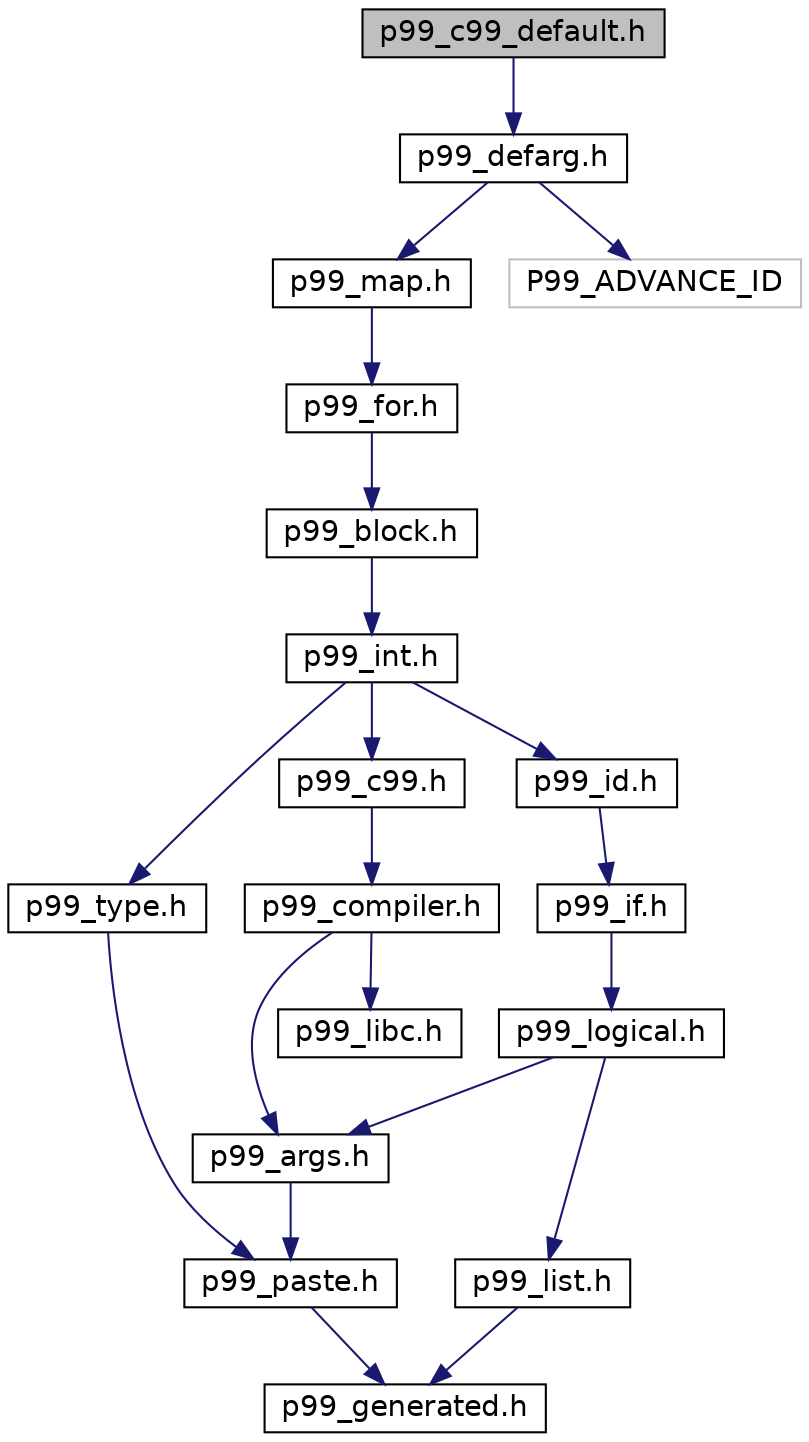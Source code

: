 digraph "p99_c99_default.h"
{
 // LATEX_PDF_SIZE
  edge [fontname="Helvetica",fontsize="14",labelfontname="Helvetica",labelfontsize="14"];
  node [fontname="Helvetica",fontsize="14",shape=record];
  Node1 [label="p99_c99_default.h",height=0.2,width=0.4,color="black", fillcolor="grey75", style="filled", fontcolor="black",tooltip=" "];
  Node1 -> Node2 [color="midnightblue",fontsize="14",style="solid",fontname="Helvetica"];
  Node2 [label="p99_defarg.h",height=0.2,width=0.4,color="black", fillcolor="white", style="filled",URL="$p99__defarg_8h.html",tooltip="Macros for default arguments to functions."];
  Node2 -> Node3 [color="midnightblue",fontsize="14",style="solid",fontname="Helvetica"];
  Node3 [label="p99_map.h",height=0.2,width=0.4,color="black", fillcolor="white", style="filled",URL="$p99__map_8h.html",tooltip="macros to produce lists of statements or declarations."];
  Node3 -> Node4 [color="midnightblue",fontsize="14",style="solid",fontname="Helvetica"];
  Node4 [label="p99_for.h",height=0.2,width=0.4,color="black", fillcolor="white", style="filled",URL="$p99__for_8h.html",tooltip="A preprocessor for loop implementation and some derived list handling macros."];
  Node4 -> Node5 [color="midnightblue",fontsize="14",style="solid",fontname="Helvetica"];
  Node5 [label="p99_block.h",height=0.2,width=0.4,color="black", fillcolor="white", style="filled",URL="$p99__block_8h.html",tooltip="Macros that implement controlling blocks."];
  Node5 -> Node6 [color="midnightblue",fontsize="14",style="solid",fontname="Helvetica"];
  Node6 [label="p99_int.h",height=0.2,width=0.4,color="black", fillcolor="white", style="filled",URL="$p99__int_8h.html",tooltip="Macros handling integer types and initialization."];
  Node6 -> Node7 [color="midnightblue",fontsize="14",style="solid",fontname="Helvetica"];
  Node7 [label="p99_c99.h",height=0.2,width=0.4,color="black", fillcolor="white", style="filled",URL="$p99__c99_8h.html",tooltip="C99 specific include files that are required by the standard."];
  Node7 -> Node8 [color="midnightblue",fontsize="14",style="solid",fontname="Helvetica"];
  Node8 [label="p99_compiler.h",height=0.2,width=0.4,color="black", fillcolor="white", style="filled",URL="$p99__compiler_8h.html",tooltip="Group compiler dependencies together in one file."];
  Node8 -> Node9 [color="midnightblue",fontsize="14",style="solid",fontname="Helvetica"];
  Node9 [label="p99_args.h",height=0.2,width=0.4,color="black", fillcolor="white", style="filled",URL="$p99__args_8h.html",tooltip="Providing macros that handle variadic macro argument lists."];
  Node9 -> Node10 [color="midnightblue",fontsize="14",style="solid",fontname="Helvetica"];
  Node10 [label="p99_paste.h",height=0.2,width=0.4,color="black", fillcolor="white", style="filled",URL="$p99__paste_8h.html",tooltip="macros that paste tokens in a predictable way"];
  Node10 -> Node11 [color="midnightblue",fontsize="14",style="solid",fontname="Helvetica"];
  Node11 [label="p99_generated.h",height=0.2,width=0.4,color="black", fillcolor="white", style="filled",URL="$p99__generated_8h.html",tooltip="automatically generated macros to handle variadic macros."];
  Node8 -> Node12 [color="midnightblue",fontsize="14",style="solid",fontname="Helvetica"];
  Node12 [label="p99_libc.h",height=0.2,width=0.4,color="black", fillcolor="white", style="filled",URL="$p99__libc_8h.html",tooltip="Group C library dependencies together in one file."];
  Node6 -> Node13 [color="midnightblue",fontsize="14",style="solid",fontname="Helvetica"];
  Node13 [label="p99_id.h",height=0.2,width=0.4,color="black", fillcolor="white", style="filled",URL="$p99__id_8h.html",tooltip="Implement a simple FILEID that changes each time this file is included somewhere."];
  Node13 -> Node14 [color="midnightblue",fontsize="14",style="solid",fontname="Helvetica"];
  Node14 [label="p99_if.h",height=0.2,width=0.4,color="black", fillcolor="white", style="filled",URL="$p99__if_8h.html",tooltip="preprocessor conditionals to use inside macros"];
  Node14 -> Node15 [color="midnightblue",fontsize="14",style="solid",fontname="Helvetica"];
  Node15 [label="p99_logical.h",height=0.2,width=0.4,color="black", fillcolor="white", style="filled",URL="$p99__logical_8h.html",tooltip="macros to handle Boolean conditions at compile time."];
  Node15 -> Node9 [color="midnightblue",fontsize="14",style="solid",fontname="Helvetica"];
  Node15 -> Node16 [color="midnightblue",fontsize="14",style="solid",fontname="Helvetica"];
  Node16 [label="p99_list.h",height=0.2,width=0.4,color="black", fillcolor="white", style="filled",URL="$p99__list_8h.html",tooltip="Basis macros to process the parameter list of a variadic macro."];
  Node16 -> Node11 [color="midnightblue",fontsize="14",style="solid",fontname="Helvetica"];
  Node6 -> Node17 [color="midnightblue",fontsize="14",style="solid",fontname="Helvetica"];
  Node17 [label="p99_type.h",height=0.2,width=0.4,color="black", fillcolor="white", style="filled",URL="$p99__type_8h.html",tooltip=" "];
  Node17 -> Node10 [color="midnightblue",fontsize="14",style="solid",fontname="Helvetica"];
  Node2 -> Node18 [color="midnightblue",fontsize="14",style="solid",fontname="Helvetica"];
  Node18 [label="P99_ADVANCE_ID",height=0.2,width=0.4,color="grey75", fillcolor="white", style="filled",tooltip=" "];
}
